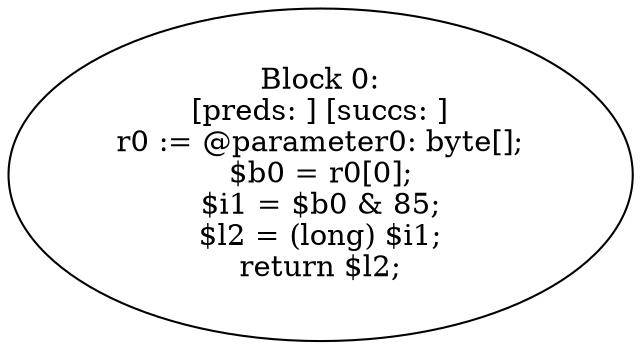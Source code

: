 digraph "unitGraph" {
    "Block 0:
[preds: ] [succs: ]
r0 := @parameter0: byte[];
$b0 = r0[0];
$i1 = $b0 & 85;
$l2 = (long) $i1;
return $l2;
"
}
